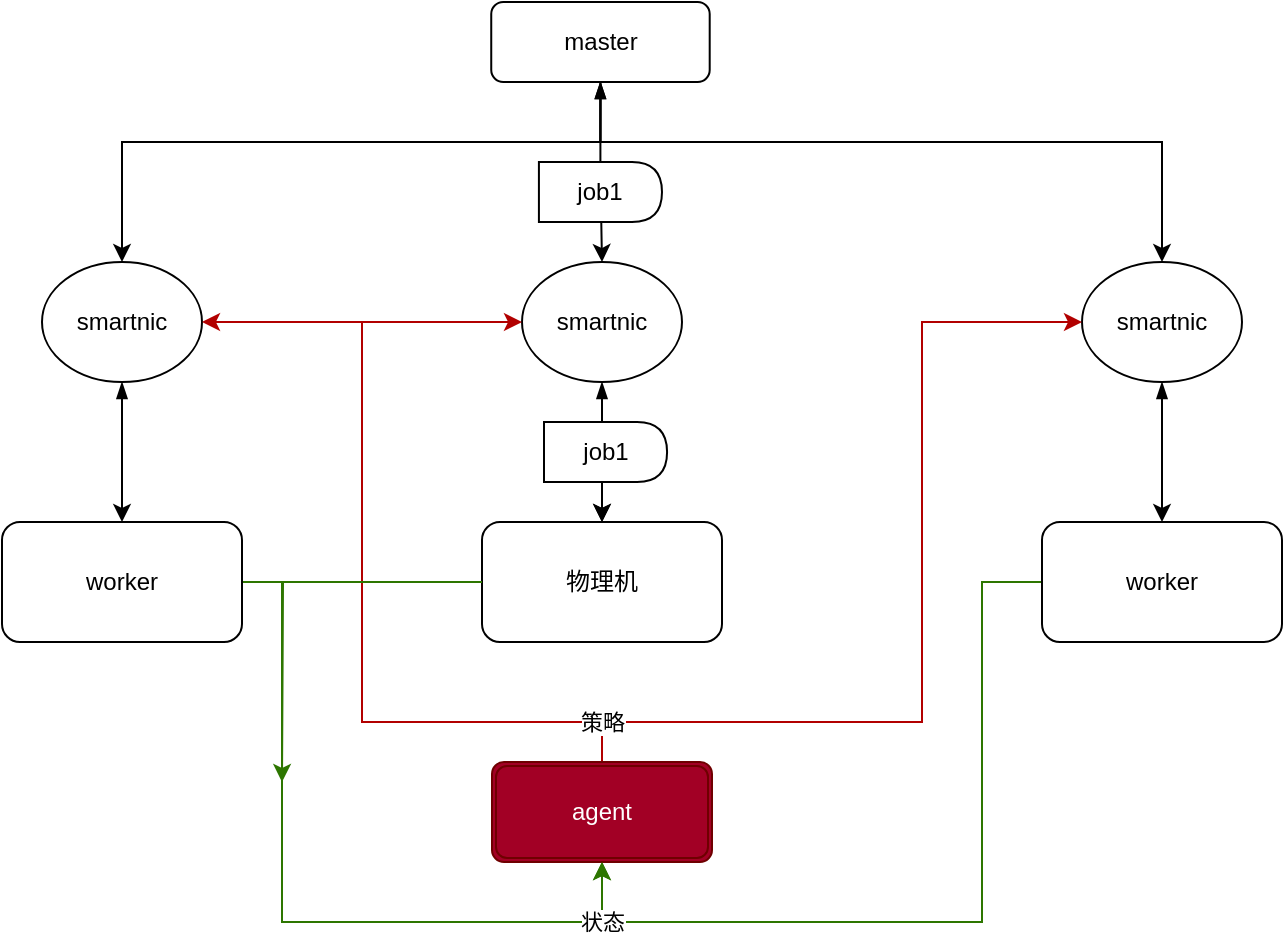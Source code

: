 <mxfile>
    <diagram id="0PSQpd_0isNmlLO47x1c" name="Page-1">
        <mxGraphModel dx="829" dy="332" grid="0" gridSize="10" guides="1" tooltips="1" connect="1" arrows="1" fold="1" page="0" pageScale="1" pageWidth="827" pageHeight="1169" math="0" shadow="0">
            <root>
                <mxCell id="0"/>
                <mxCell id="1" parent="0"/>
                <mxCell id="10" style="edgeStyle=orthogonalEdgeStyle;rounded=0;orthogonalLoop=1;jettySize=auto;html=1;exitX=0.5;exitY=1;exitDx=0;exitDy=0;startArrow=blockThin;startFill=1;" parent="1" source="2" target="6" edge="1">
                    <mxGeometry relative="1" as="geometry">
                        <Array as="points">
                            <mxPoint x="310" y="220"/>
                            <mxPoint x="70" y="220"/>
                        </Array>
                    </mxGeometry>
                </mxCell>
                <mxCell id="12" style="edgeStyle=orthogonalEdgeStyle;rounded=0;orthogonalLoop=1;jettySize=auto;html=1;startArrow=blockThin;startFill=1;" parent="1" source="2" target="9" edge="1">
                    <mxGeometry relative="1" as="geometry"/>
                </mxCell>
                <mxCell id="14" style="edgeStyle=orthogonalEdgeStyle;rounded=0;orthogonalLoop=1;jettySize=auto;html=1;exitX=0.5;exitY=1;exitDx=0;exitDy=0;entryX=0.5;entryY=0;entryDx=0;entryDy=0;" parent="1" source="2" target="8" edge="1">
                    <mxGeometry relative="1" as="geometry">
                        <Array as="points">
                            <mxPoint x="309" y="220"/>
                            <mxPoint x="590" y="220"/>
                        </Array>
                    </mxGeometry>
                </mxCell>
                <mxCell id="2" value="master" style="rounded=1;whiteSpace=wrap;html=1;" parent="1" vertex="1">
                    <mxGeometry x="254.62" y="150" width="109.23" height="40" as="geometry"/>
                </mxCell>
                <mxCell id="36" style="edgeStyle=orthogonalEdgeStyle;rounded=0;orthogonalLoop=1;jettySize=auto;html=1;fillColor=#60a917;strokeColor=#2D7600;" parent="1" source="3" edge="1">
                    <mxGeometry relative="1" as="geometry">
                        <mxPoint x="150" y="540" as="targetPoint"/>
                    </mxGeometry>
                </mxCell>
                <mxCell id="3" value="worker" style="rounded=1;whiteSpace=wrap;html=1;" parent="1" vertex="1">
                    <mxGeometry x="10" y="410" width="120" height="60" as="geometry"/>
                </mxCell>
                <mxCell id="4" value="物理机" style="rounded=1;whiteSpace=wrap;html=1;" parent="1" vertex="1">
                    <mxGeometry x="250" y="410" width="120" height="60" as="geometry"/>
                </mxCell>
                <mxCell id="40" style="edgeStyle=orthogonalEdgeStyle;rounded=0;orthogonalLoop=1;jettySize=auto;html=1;entryX=0.5;entryY=1;entryDx=0;entryDy=0;fillColor=#60a917;strokeColor=#2D7600;" parent="1" source="5" target="26" edge="1">
                    <mxGeometry relative="1" as="geometry">
                        <Array as="points">
                            <mxPoint x="500" y="440"/>
                            <mxPoint x="500" y="610"/>
                            <mxPoint x="310" y="610"/>
                        </Array>
                    </mxGeometry>
                </mxCell>
                <mxCell id="5" value="worker" style="rounded=1;whiteSpace=wrap;html=1;" parent="1" vertex="1">
                    <mxGeometry x="530" y="410" width="120" height="60" as="geometry"/>
                </mxCell>
                <mxCell id="11" style="edgeStyle=orthogonalEdgeStyle;rounded=0;orthogonalLoop=1;jettySize=auto;html=1;exitX=0.5;exitY=1;exitDx=0;exitDy=0;entryX=0.5;entryY=0;entryDx=0;entryDy=0;startArrow=blockThin;startFill=1;" parent="1" source="6" target="3" edge="1">
                    <mxGeometry relative="1" as="geometry"/>
                </mxCell>
                <mxCell id="6" value="smartnic" style="ellipse;whiteSpace=wrap;html=1;" parent="1" vertex="1">
                    <mxGeometry x="30" y="280" width="80" height="60" as="geometry"/>
                </mxCell>
                <mxCell id="15" style="edgeStyle=orthogonalEdgeStyle;rounded=0;orthogonalLoop=1;jettySize=auto;html=1;exitX=0.5;exitY=1;exitDx=0;exitDy=0;startArrow=blockThin;startFill=1;" parent="1" source="8" target="5" edge="1">
                    <mxGeometry relative="1" as="geometry"/>
                </mxCell>
                <mxCell id="8" value="smartnic" style="ellipse;whiteSpace=wrap;html=1;" parent="1" vertex="1">
                    <mxGeometry x="550" y="280" width="80" height="60" as="geometry"/>
                </mxCell>
                <mxCell id="13" style="edgeStyle=orthogonalEdgeStyle;rounded=0;orthogonalLoop=1;jettySize=auto;html=1;exitX=0.5;exitY=1;exitDx=0;exitDy=0;entryX=0.5;entryY=0;entryDx=0;entryDy=0;startArrow=none;startFill=1;" parent="1" source="25" target="4" edge="1">
                    <mxGeometry relative="1" as="geometry"/>
                </mxCell>
                <mxCell id="44" style="edgeStyle=orthogonalEdgeStyle;rounded=0;orthogonalLoop=1;jettySize=auto;html=1;exitX=0.5;exitY=1;exitDx=0;exitDy=0;entryX=0.5;entryY=0;entryDx=0;entryDy=0;startArrow=blockThin;startFill=1;" parent="1" source="9" target="4" edge="1">
                    <mxGeometry relative="1" as="geometry"/>
                </mxCell>
                <mxCell id="9" value="smartnic" style="ellipse;whiteSpace=wrap;html=1;" parent="1" vertex="1">
                    <mxGeometry x="270" y="280" width="80" height="60" as="geometry"/>
                </mxCell>
                <mxCell id="19" value="" style="group" parent="1" vertex="1" connectable="0">
                    <mxGeometry x="240" y="230" width="100" height="30" as="geometry"/>
                </mxCell>
                <mxCell id="17" value="job1" style="shape=delay;whiteSpace=wrap;html=1;" parent="19" vertex="1">
                    <mxGeometry x="38.462" width="61.538" height="30" as="geometry"/>
                </mxCell>
                <mxCell id="30" style="edgeStyle=orthogonalEdgeStyle;rounded=0;orthogonalLoop=1;jettySize=auto;html=1;entryX=1;entryY=0.5;entryDx=0;entryDy=0;exitX=0.5;exitY=0;exitDx=0;exitDy=0;fillColor=#e51400;strokeColor=#B20000;" parent="1" source="26" target="6" edge="1">
                    <mxGeometry relative="1" as="geometry">
                        <Array as="points">
                            <mxPoint x="310" y="510"/>
                            <mxPoint x="190" y="510"/>
                            <mxPoint x="190" y="310"/>
                        </Array>
                    </mxGeometry>
                </mxCell>
                <mxCell id="31" style="edgeStyle=orthogonalEdgeStyle;rounded=0;orthogonalLoop=1;jettySize=auto;html=1;entryX=0;entryY=0.5;entryDx=0;entryDy=0;fillColor=#e51400;strokeColor=#B20000;" parent="1" source="26" target="8" edge="1">
                    <mxGeometry relative="1" as="geometry">
                        <Array as="points">
                            <mxPoint x="310" y="510"/>
                            <mxPoint x="470" y="510"/>
                            <mxPoint x="470" y="310"/>
                        </Array>
                    </mxGeometry>
                </mxCell>
                <mxCell id="32" style="edgeStyle=orthogonalEdgeStyle;rounded=0;orthogonalLoop=1;jettySize=auto;html=1;entryX=0;entryY=0.5;entryDx=0;entryDy=0;fillColor=#e51400;strokeColor=#B20000;" parent="1" source="26" target="9" edge="1">
                    <mxGeometry relative="1" as="geometry">
                        <Array as="points">
                            <mxPoint x="310" y="510"/>
                            <mxPoint x="190" y="510"/>
                            <mxPoint x="190" y="310"/>
                        </Array>
                    </mxGeometry>
                </mxCell>
                <mxCell id="38" value="策略" style="edgeLabel;html=1;align=center;verticalAlign=middle;resizable=0;points=[];" parent="32" vertex="1" connectable="0">
                    <mxGeometry x="-0.46" relative="1" as="geometry">
                        <mxPoint x="93" as="offset"/>
                    </mxGeometry>
                </mxCell>
                <mxCell id="26" value="agent" style="shape=ext;double=1;rounded=1;whiteSpace=wrap;html=1;arcSize=12;fillColor=#a20025;strokeColor=#6F0000;fontColor=#ffffff;" parent="1" vertex="1">
                    <mxGeometry x="255" y="530" width="110" height="50" as="geometry"/>
                </mxCell>
                <mxCell id="33" style="edgeStyle=orthogonalEdgeStyle;rounded=0;orthogonalLoop=1;jettySize=auto;html=1;entryX=0.5;entryY=1;entryDx=0;entryDy=0;fillColor=#60a917;strokeColor=#2D7600;" parent="1" source="4" target="26" edge="1">
                    <mxGeometry relative="1" as="geometry">
                        <Array as="points">
                            <mxPoint x="150" y="440"/>
                            <mxPoint x="150" y="610"/>
                            <mxPoint x="310" y="610"/>
                        </Array>
                    </mxGeometry>
                </mxCell>
                <mxCell id="39" value="状态" style="edgeLabel;html=1;align=center;verticalAlign=middle;resizable=0;points=[];" parent="33" vertex="1" connectable="0">
                    <mxGeometry x="0.429" y="3" relative="1" as="geometry">
                        <mxPoint x="101" y="3" as="offset"/>
                    </mxGeometry>
                </mxCell>
                <mxCell id="25" value="job1" style="shape=delay;whiteSpace=wrap;html=1;" parent="1" vertex="1">
                    <mxGeometry x="281.002" y="360" width="61.538" height="30" as="geometry"/>
                </mxCell>
            </root>
        </mxGraphModel>
    </diagram>
</mxfile>